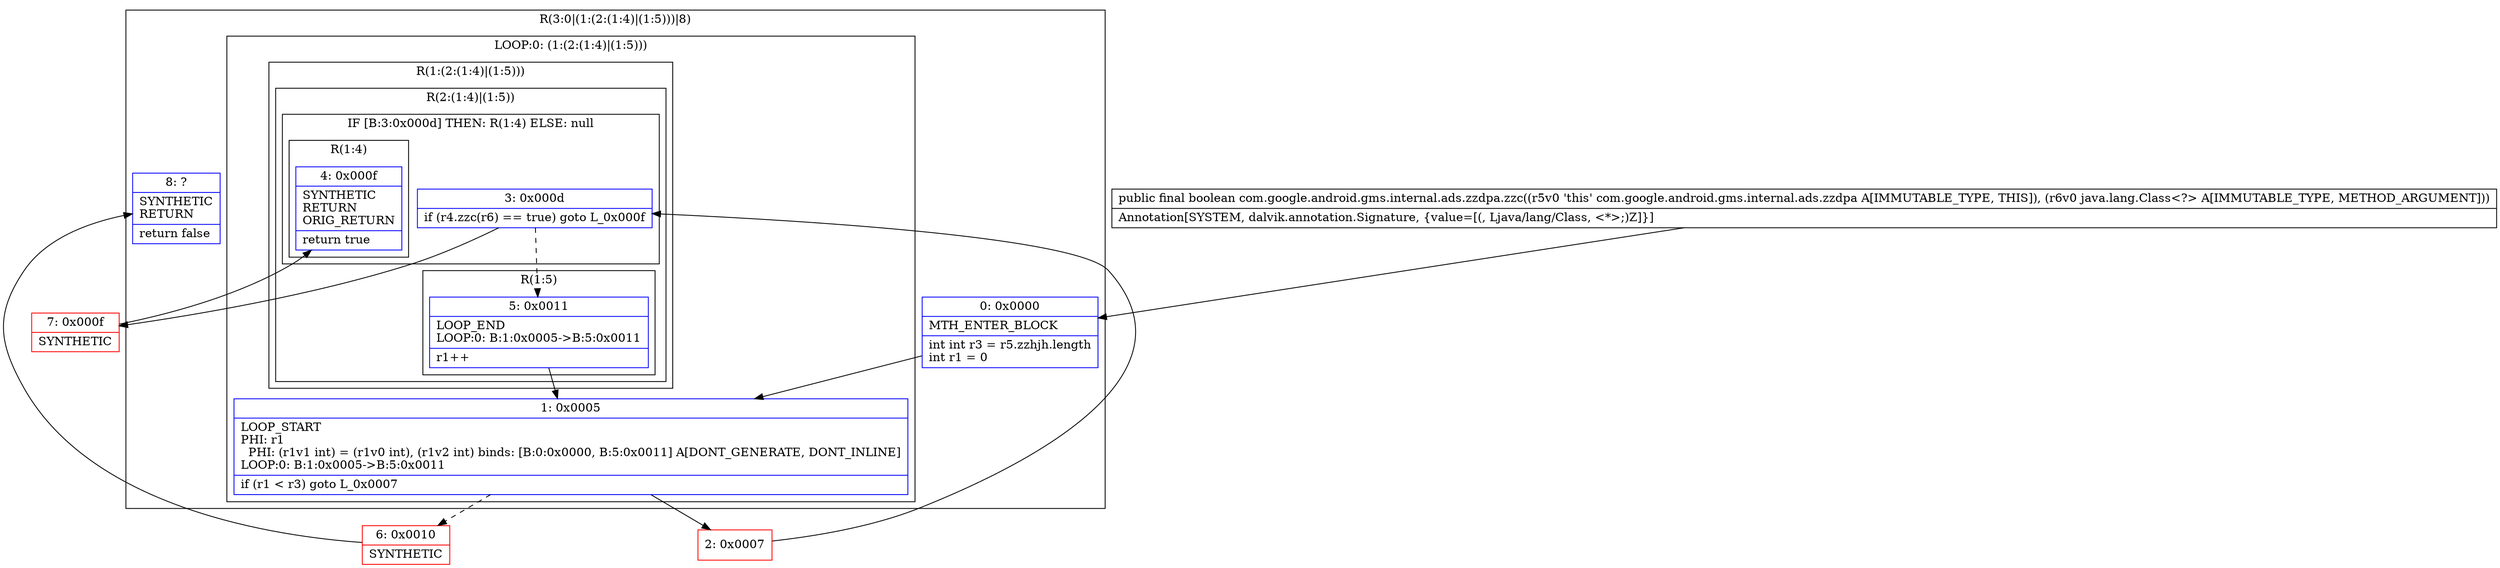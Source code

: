 digraph "CFG forcom.google.android.gms.internal.ads.zzdpa.zzc(Ljava\/lang\/Class;)Z" {
subgraph cluster_Region_28292590 {
label = "R(3:0|(1:(2:(1:4)|(1:5)))|8)";
node [shape=record,color=blue];
Node_0 [shape=record,label="{0\:\ 0x0000|MTH_ENTER_BLOCK\l|int int r3 = r5.zzhjh.length\lint r1 = 0\l}"];
subgraph cluster_LoopRegion_528461482 {
label = "LOOP:0: (1:(2:(1:4)|(1:5)))";
node [shape=record,color=blue];
Node_1 [shape=record,label="{1\:\ 0x0005|LOOP_START\lPHI: r1 \l  PHI: (r1v1 int) = (r1v0 int), (r1v2 int) binds: [B:0:0x0000, B:5:0x0011] A[DONT_GENERATE, DONT_INLINE]\lLOOP:0: B:1:0x0005\-\>B:5:0x0011\l|if (r1 \< r3) goto L_0x0007\l}"];
subgraph cluster_Region_1066288870 {
label = "R(1:(2:(1:4)|(1:5)))";
node [shape=record,color=blue];
subgraph cluster_Region_903999823 {
label = "R(2:(1:4)|(1:5))";
node [shape=record,color=blue];
subgraph cluster_IfRegion_1709974837 {
label = "IF [B:3:0x000d] THEN: R(1:4) ELSE: null";
node [shape=record,color=blue];
Node_3 [shape=record,label="{3\:\ 0x000d|if (r4.zzc(r6) == true) goto L_0x000f\l}"];
subgraph cluster_Region_117755356 {
label = "R(1:4)";
node [shape=record,color=blue];
Node_4 [shape=record,label="{4\:\ 0x000f|SYNTHETIC\lRETURN\lORIG_RETURN\l|return true\l}"];
}
}
subgraph cluster_Region_1923961732 {
label = "R(1:5)";
node [shape=record,color=blue];
Node_5 [shape=record,label="{5\:\ 0x0011|LOOP_END\lLOOP:0: B:1:0x0005\-\>B:5:0x0011\l|r1++\l}"];
}
}
}
}
Node_8 [shape=record,label="{8\:\ ?|SYNTHETIC\lRETURN\l|return false\l}"];
}
Node_2 [shape=record,color=red,label="{2\:\ 0x0007}"];
Node_6 [shape=record,color=red,label="{6\:\ 0x0010|SYNTHETIC\l}"];
Node_7 [shape=record,color=red,label="{7\:\ 0x000f|SYNTHETIC\l}"];
MethodNode[shape=record,label="{public final boolean com.google.android.gms.internal.ads.zzdpa.zzc((r5v0 'this' com.google.android.gms.internal.ads.zzdpa A[IMMUTABLE_TYPE, THIS]), (r6v0 java.lang.Class\<?\> A[IMMUTABLE_TYPE, METHOD_ARGUMENT]))  | Annotation[SYSTEM, dalvik.annotation.Signature, \{value=[(, Ljava\/lang\/Class, \<*\>;)Z]\}]\l}"];
MethodNode -> Node_0;
Node_0 -> Node_1;
Node_1 -> Node_2;
Node_1 -> Node_6[style=dashed];
Node_3 -> Node_5[style=dashed];
Node_3 -> Node_7;
Node_5 -> Node_1;
Node_2 -> Node_3;
Node_6 -> Node_8;
Node_7 -> Node_4;
}

